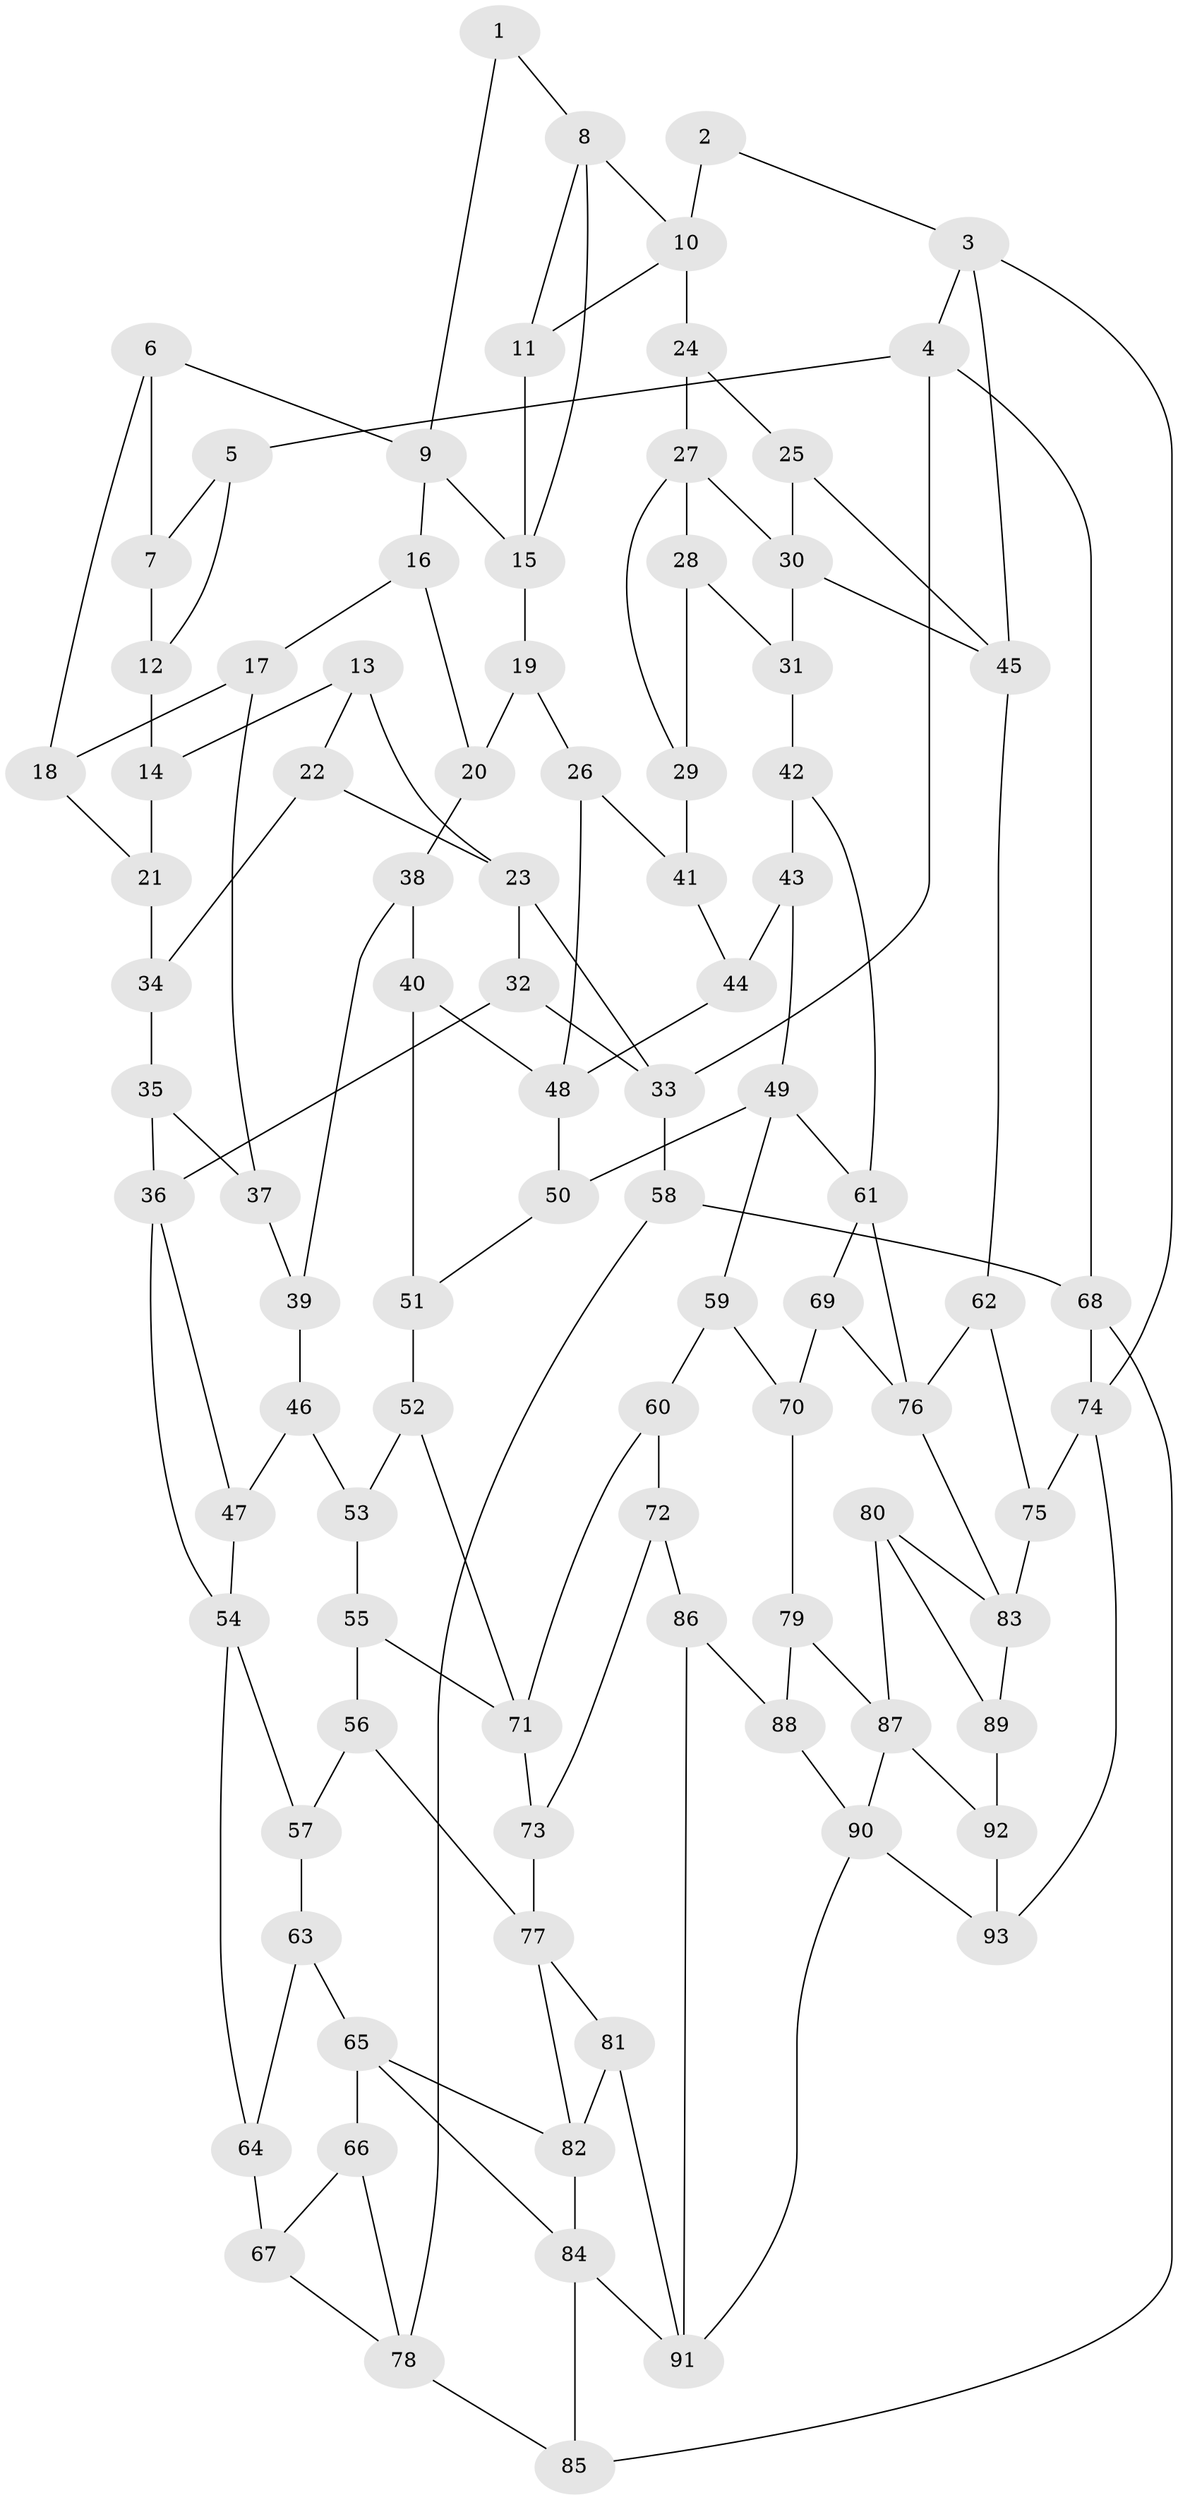 // original degree distribution, {3: 0.022727272727272728, 4: 0.21212121212121213, 5: 0.553030303030303, 6: 0.21212121212121213}
// Generated by graph-tools (version 1.1) at 2025/38/03/04/25 23:38:35]
// undirected, 93 vertices, 153 edges
graph export_dot {
  node [color=gray90,style=filled];
  1;
  2;
  3;
  4;
  5;
  6;
  7;
  8;
  9;
  10;
  11;
  12;
  13;
  14;
  15;
  16;
  17;
  18;
  19;
  20;
  21;
  22;
  23;
  24;
  25;
  26;
  27;
  28;
  29;
  30;
  31;
  32;
  33;
  34;
  35;
  36;
  37;
  38;
  39;
  40;
  41;
  42;
  43;
  44;
  45;
  46;
  47;
  48;
  49;
  50;
  51;
  52;
  53;
  54;
  55;
  56;
  57;
  58;
  59;
  60;
  61;
  62;
  63;
  64;
  65;
  66;
  67;
  68;
  69;
  70;
  71;
  72;
  73;
  74;
  75;
  76;
  77;
  78;
  79;
  80;
  81;
  82;
  83;
  84;
  85;
  86;
  87;
  88;
  89;
  90;
  91;
  92;
  93;
  1 -- 8 [weight=1.0];
  1 -- 9 [weight=1.0];
  2 -- 3 [weight=1.0];
  2 -- 10 [weight=1.0];
  3 -- 4 [weight=1.0];
  3 -- 45 [weight=1.0];
  3 -- 74 [weight=1.0];
  4 -- 5 [weight=1.0];
  4 -- 33 [weight=1.0];
  4 -- 68 [weight=1.0];
  5 -- 7 [weight=1.0];
  5 -- 12 [weight=1.0];
  6 -- 7 [weight=1.0];
  6 -- 9 [weight=1.0];
  6 -- 18 [weight=1.0];
  7 -- 12 [weight=1.0];
  8 -- 10 [weight=1.0];
  8 -- 11 [weight=1.0];
  8 -- 15 [weight=1.0];
  9 -- 15 [weight=1.0];
  9 -- 16 [weight=1.0];
  10 -- 11 [weight=1.0];
  10 -- 24 [weight=1.0];
  11 -- 15 [weight=1.0];
  12 -- 14 [weight=2.0];
  13 -- 14 [weight=1.0];
  13 -- 22 [weight=1.0];
  13 -- 23 [weight=1.0];
  14 -- 21 [weight=1.0];
  15 -- 19 [weight=1.0];
  16 -- 17 [weight=1.0];
  16 -- 20 [weight=1.0];
  17 -- 18 [weight=1.0];
  17 -- 37 [weight=1.0];
  18 -- 21 [weight=1.0];
  19 -- 20 [weight=1.0];
  19 -- 26 [weight=1.0];
  20 -- 38 [weight=1.0];
  21 -- 34 [weight=1.0];
  22 -- 23 [weight=1.0];
  22 -- 34 [weight=2.0];
  23 -- 32 [weight=1.0];
  23 -- 33 [weight=1.0];
  24 -- 25 [weight=1.0];
  24 -- 27 [weight=1.0];
  25 -- 30 [weight=1.0];
  25 -- 45 [weight=1.0];
  26 -- 41 [weight=1.0];
  26 -- 48 [weight=1.0];
  27 -- 28 [weight=1.0];
  27 -- 29 [weight=1.0];
  27 -- 30 [weight=1.0];
  28 -- 29 [weight=1.0];
  28 -- 31 [weight=1.0];
  29 -- 41 [weight=2.0];
  30 -- 31 [weight=1.0];
  30 -- 45 [weight=1.0];
  31 -- 42 [weight=1.0];
  32 -- 33 [weight=1.0];
  32 -- 36 [weight=1.0];
  33 -- 58 [weight=1.0];
  34 -- 35 [weight=1.0];
  35 -- 36 [weight=1.0];
  35 -- 37 [weight=1.0];
  36 -- 47 [weight=1.0];
  36 -- 54 [weight=1.0];
  37 -- 39 [weight=1.0];
  38 -- 39 [weight=1.0];
  38 -- 40 [weight=1.0];
  39 -- 46 [weight=1.0];
  40 -- 48 [weight=1.0];
  40 -- 51 [weight=1.0];
  41 -- 44 [weight=1.0];
  42 -- 43 [weight=1.0];
  42 -- 61 [weight=1.0];
  43 -- 44 [weight=1.0];
  43 -- 49 [weight=1.0];
  44 -- 48 [weight=1.0];
  45 -- 62 [weight=1.0];
  46 -- 47 [weight=1.0];
  46 -- 53 [weight=1.0];
  47 -- 54 [weight=1.0];
  48 -- 50 [weight=1.0];
  49 -- 50 [weight=1.0];
  49 -- 59 [weight=1.0];
  49 -- 61 [weight=1.0];
  50 -- 51 [weight=1.0];
  51 -- 52 [weight=1.0];
  52 -- 53 [weight=1.0];
  52 -- 71 [weight=1.0];
  53 -- 55 [weight=1.0];
  54 -- 57 [weight=1.0];
  54 -- 64 [weight=1.0];
  55 -- 56 [weight=1.0];
  55 -- 71 [weight=1.0];
  56 -- 57 [weight=1.0];
  56 -- 77 [weight=1.0];
  57 -- 63 [weight=1.0];
  58 -- 68 [weight=1.0];
  58 -- 78 [weight=1.0];
  59 -- 60 [weight=1.0];
  59 -- 70 [weight=1.0];
  60 -- 71 [weight=1.0];
  60 -- 72 [weight=1.0];
  61 -- 69 [weight=1.0];
  61 -- 76 [weight=1.0];
  62 -- 75 [weight=1.0];
  62 -- 76 [weight=1.0];
  63 -- 64 [weight=1.0];
  63 -- 65 [weight=1.0];
  64 -- 67 [weight=2.0];
  65 -- 66 [weight=1.0];
  65 -- 82 [weight=1.0];
  65 -- 84 [weight=1.0];
  66 -- 67 [weight=1.0];
  66 -- 78 [weight=1.0];
  67 -- 78 [weight=1.0];
  68 -- 74 [weight=1.0];
  68 -- 85 [weight=1.0];
  69 -- 70 [weight=1.0];
  69 -- 76 [weight=1.0];
  70 -- 79 [weight=1.0];
  71 -- 73 [weight=1.0];
  72 -- 73 [weight=1.0];
  72 -- 86 [weight=1.0];
  73 -- 77 [weight=1.0];
  74 -- 75 [weight=1.0];
  74 -- 93 [weight=1.0];
  75 -- 83 [weight=1.0];
  76 -- 83 [weight=1.0];
  77 -- 81 [weight=1.0];
  77 -- 82 [weight=1.0];
  78 -- 85 [weight=1.0];
  79 -- 87 [weight=1.0];
  79 -- 88 [weight=1.0];
  80 -- 83 [weight=1.0];
  80 -- 87 [weight=1.0];
  80 -- 89 [weight=1.0];
  81 -- 82 [weight=1.0];
  81 -- 91 [weight=1.0];
  82 -- 84 [weight=1.0];
  83 -- 89 [weight=1.0];
  84 -- 85 [weight=1.0];
  84 -- 91 [weight=1.0];
  86 -- 88 [weight=2.0];
  86 -- 91 [weight=1.0];
  87 -- 90 [weight=1.0];
  87 -- 92 [weight=1.0];
  88 -- 90 [weight=1.0];
  89 -- 92 [weight=2.0];
  90 -- 91 [weight=1.0];
  90 -- 93 [weight=1.0];
  92 -- 93 [weight=1.0];
}
